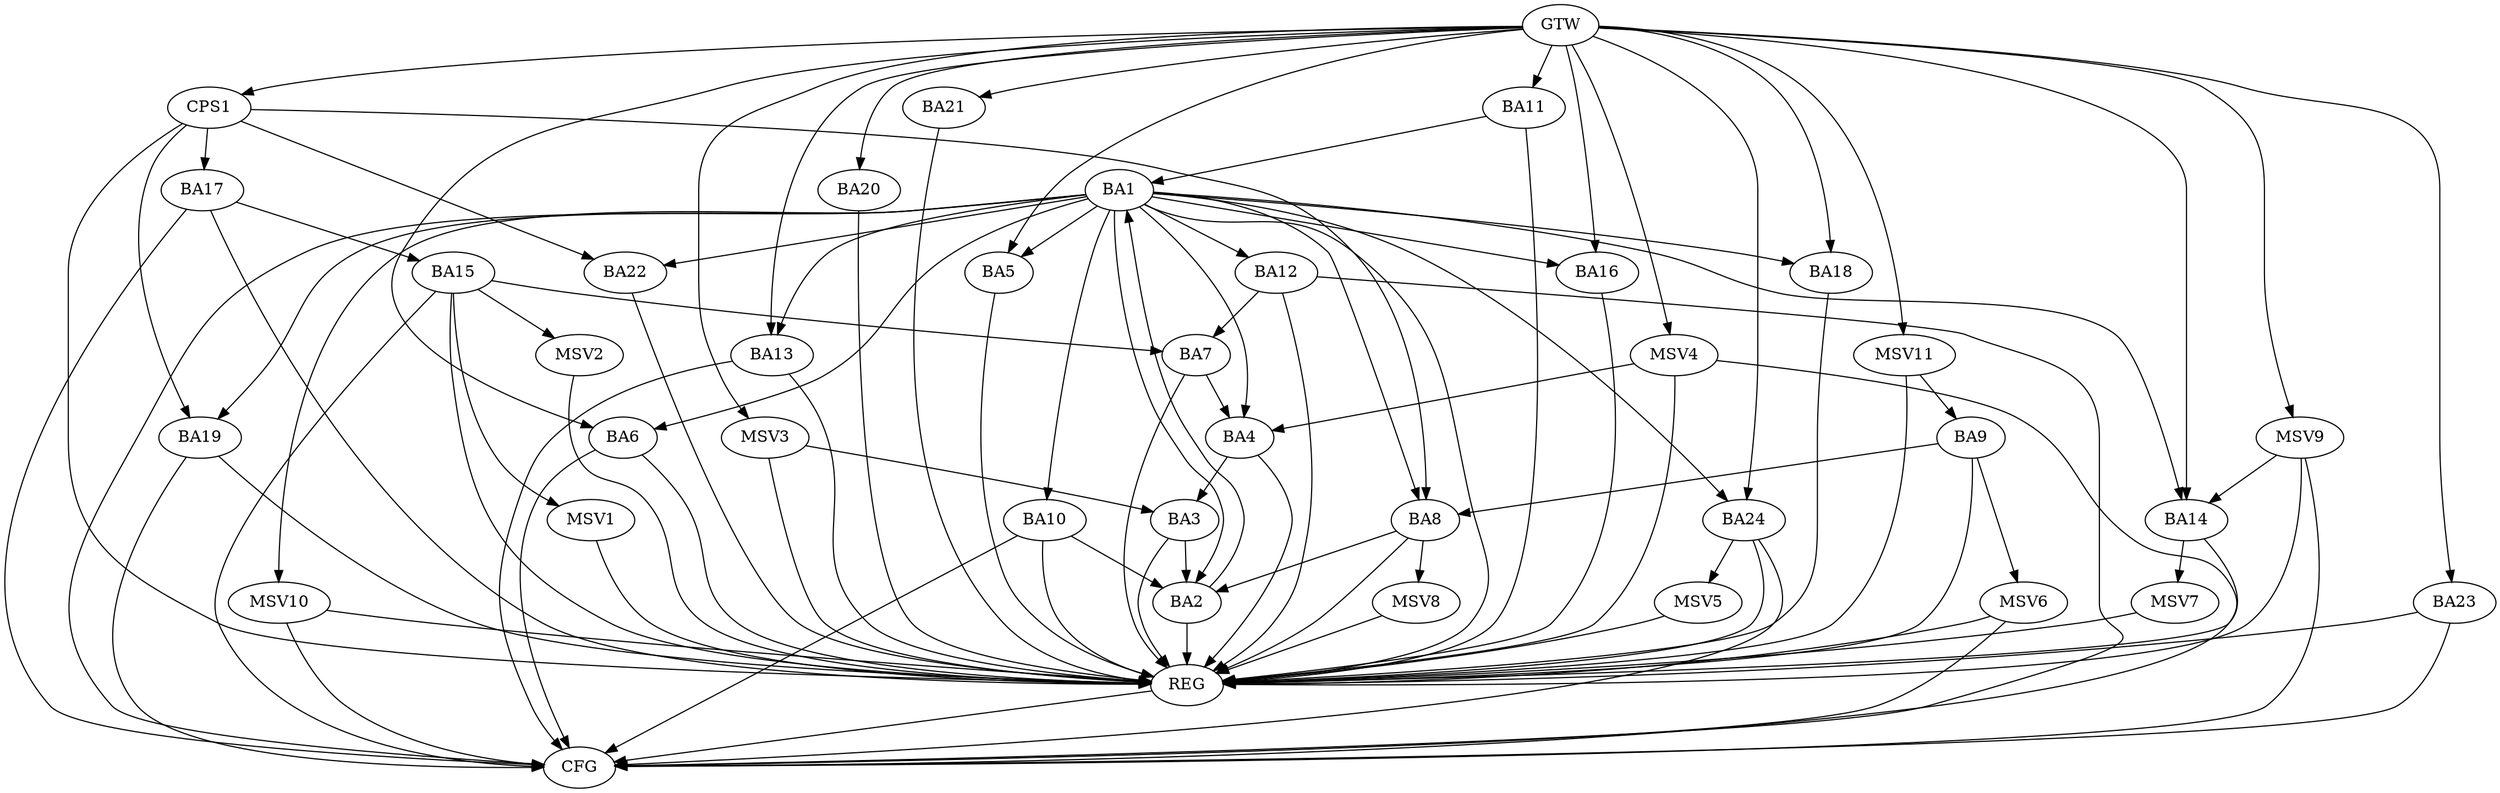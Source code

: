 strict digraph G {
  BA1 [ label="BA1" ];
  BA2 [ label="BA2" ];
  BA3 [ label="BA3" ];
  BA4 [ label="BA4" ];
  BA5 [ label="BA5" ];
  BA6 [ label="BA6" ];
  BA7 [ label="BA7" ];
  BA8 [ label="BA8" ];
  BA9 [ label="BA9" ];
  BA10 [ label="BA10" ];
  BA11 [ label="BA11" ];
  BA12 [ label="BA12" ];
  BA13 [ label="BA13" ];
  BA14 [ label="BA14" ];
  BA15 [ label="BA15" ];
  BA16 [ label="BA16" ];
  BA17 [ label="BA17" ];
  BA18 [ label="BA18" ];
  BA19 [ label="BA19" ];
  BA20 [ label="BA20" ];
  BA21 [ label="BA21" ];
  BA22 [ label="BA22" ];
  BA23 [ label="BA23" ];
  BA24 [ label="BA24" ];
  CPS1 [ label="CPS1" ];
  GTW [ label="GTW" ];
  REG [ label="REG" ];
  CFG [ label="CFG" ];
  MSV1 [ label="MSV1" ];
  MSV2 [ label="MSV2" ];
  MSV3 [ label="MSV3" ];
  MSV4 [ label="MSV4" ];
  MSV5 [ label="MSV5" ];
  MSV6 [ label="MSV6" ];
  MSV7 [ label="MSV7" ];
  MSV8 [ label="MSV8" ];
  MSV9 [ label="MSV9" ];
  MSV10 [ label="MSV10" ];
  MSV11 [ label="MSV11" ];
  BA1 -> BA2;
  BA2 -> BA1;
  BA3 -> BA2;
  BA4 -> BA3;
  BA7 -> BA4;
  BA8 -> BA2;
  BA9 -> BA8;
  BA10 -> BA2;
  BA11 -> BA1;
  BA12 -> BA7;
  BA15 -> BA7;
  BA17 -> BA15;
  CPS1 -> BA19;
  CPS1 -> BA17;
  CPS1 -> BA8;
  CPS1 -> BA22;
  GTW -> BA5;
  GTW -> BA6;
  GTW -> BA11;
  GTW -> BA13;
  GTW -> BA14;
  GTW -> BA16;
  GTW -> BA18;
  GTW -> BA20;
  GTW -> BA21;
  GTW -> BA23;
  GTW -> BA24;
  GTW -> CPS1;
  BA1 -> REG;
  BA2 -> REG;
  BA3 -> REG;
  BA4 -> REG;
  BA5 -> REG;
  BA6 -> REG;
  BA7 -> REG;
  BA8 -> REG;
  BA9 -> REG;
  BA10 -> REG;
  BA11 -> REG;
  BA12 -> REG;
  BA13 -> REG;
  BA14 -> REG;
  BA15 -> REG;
  BA16 -> REG;
  BA17 -> REG;
  BA18 -> REG;
  BA19 -> REG;
  BA20 -> REG;
  BA21 -> REG;
  BA22 -> REG;
  BA23 -> REG;
  BA24 -> REG;
  CPS1 -> REG;
  BA12 -> CFG;
  BA24 -> CFG;
  BA6 -> CFG;
  BA13 -> CFG;
  BA23 -> CFG;
  BA15 -> CFG;
  BA10 -> CFG;
  BA19 -> CFG;
  BA17 -> CFG;
  REG -> CFG;
  BA1 -> CFG;
  BA1 -> BA14;
  BA1 -> BA10;
  BA1 -> BA16;
  BA1 -> BA5;
  BA1 -> BA22;
  BA1 -> BA24;
  BA1 -> BA12;
  BA1 -> BA4;
  BA1 -> BA6;
  BA1 -> BA13;
  BA1 -> BA8;
  BA1 -> BA19;
  BA1 -> BA18;
  BA15 -> MSV1;
  MSV1 -> REG;
  BA15 -> MSV2;
  MSV2 -> REG;
  MSV3 -> BA3;
  GTW -> MSV3;
  MSV3 -> REG;
  MSV4 -> BA4;
  GTW -> MSV4;
  MSV4 -> REG;
  MSV4 -> CFG;
  BA24 -> MSV5;
  MSV5 -> REG;
  BA9 -> MSV6;
  MSV6 -> REG;
  MSV6 -> CFG;
  BA14 -> MSV7;
  MSV7 -> REG;
  BA8 -> MSV8;
  MSV8 -> REG;
  MSV9 -> BA14;
  GTW -> MSV9;
  MSV9 -> REG;
  MSV9 -> CFG;
  BA1 -> MSV10;
  MSV10 -> REG;
  MSV10 -> CFG;
  MSV11 -> BA9;
  GTW -> MSV11;
  MSV11 -> REG;
}
